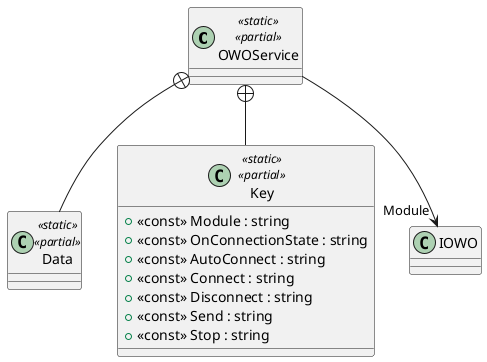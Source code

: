 @startuml
class OWOService <<static>> <<partial>> {
}
class OWOService <<static>> <<partial>> {
}
class OWOService <<static>> <<partial>> {
}
class Data <<static>> <<partial>> {
}
class Key <<static>> <<partial>> {
    + <<const>> Module : string
    + <<const>> OnConnectionState : string
    + <<const>> AutoConnect : string
    + <<const>> Connect : string
    + <<const>> Disconnect : string
    + <<const>> Send : string
    + <<const>> Stop : string
}
OWOService --> "Module" IOWO
OWOService +-- Data
OWOService +-- Key
@enduml
